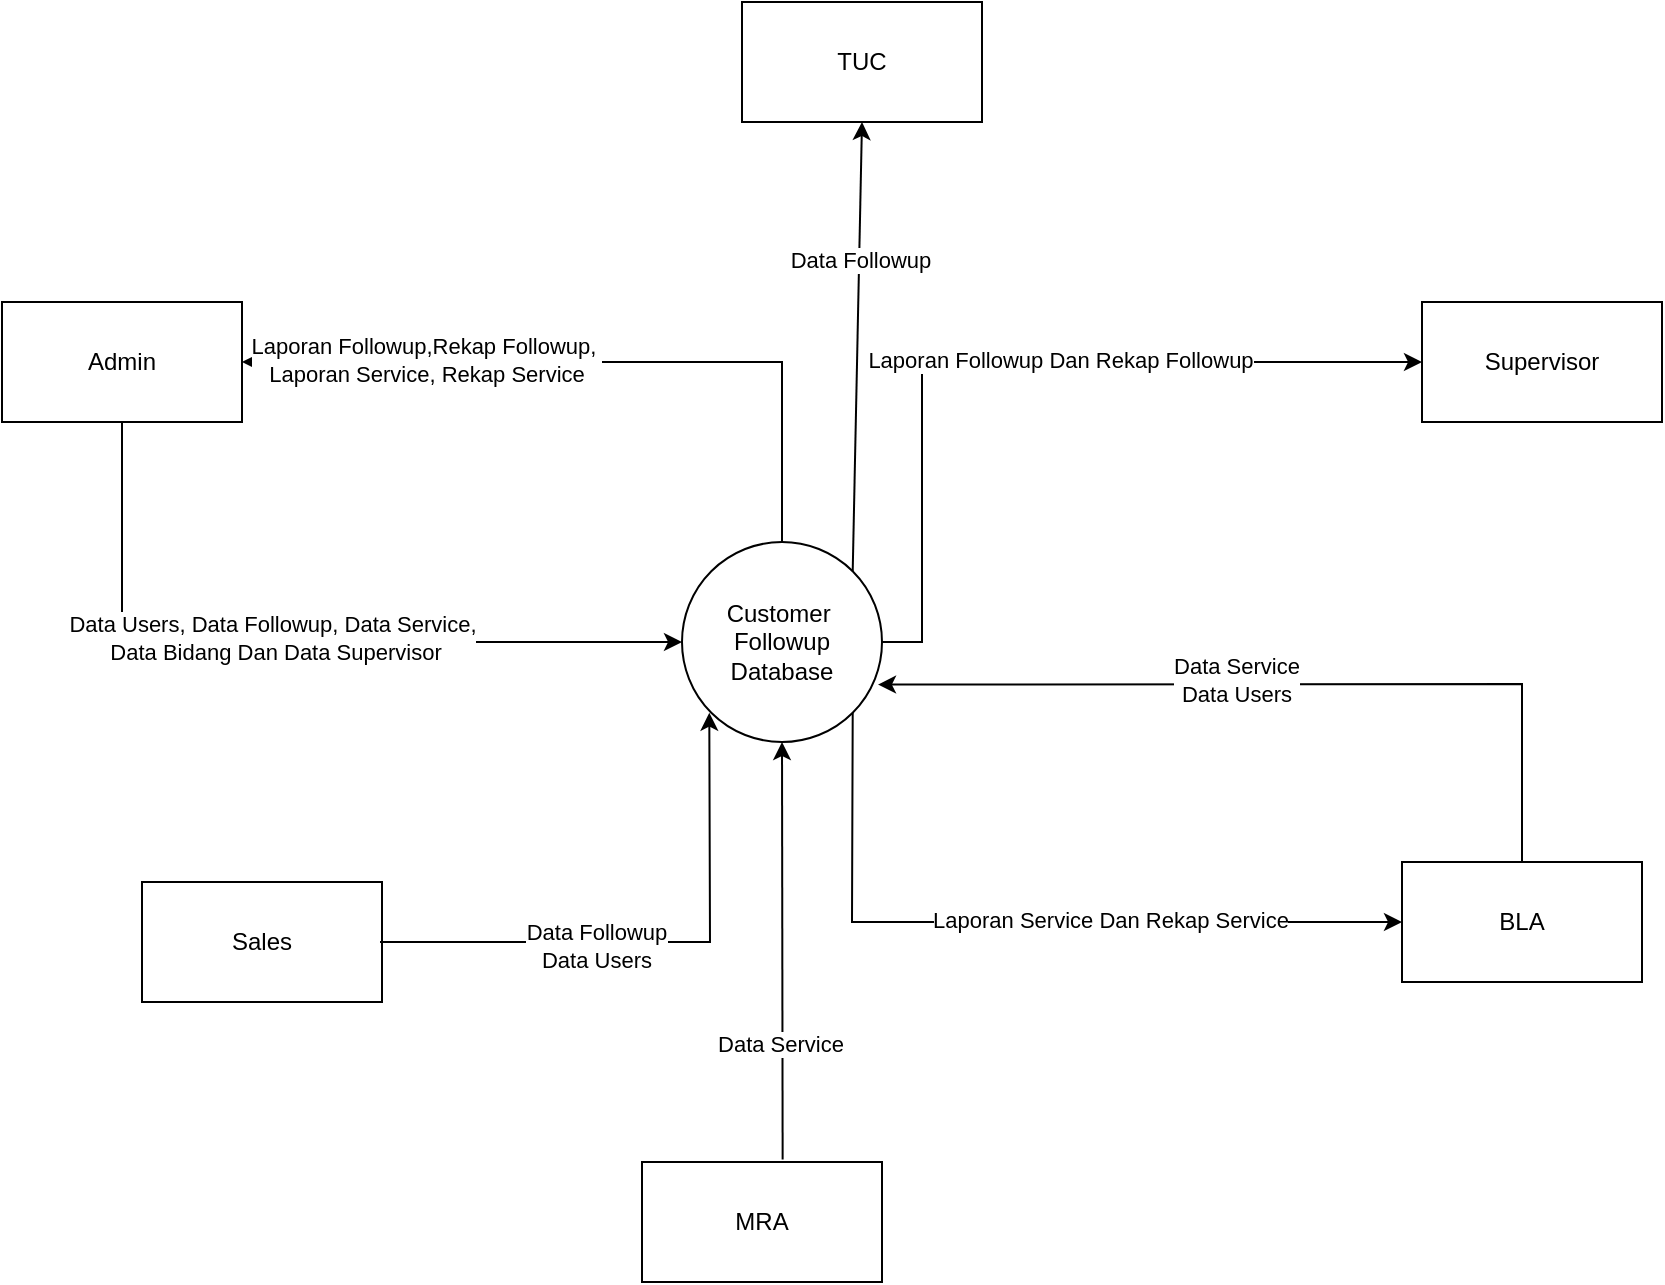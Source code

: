 <mxfile version="24.6.4" type="github" pages="2">
  <diagram name="Page-1" id="epgfFb0skEptq95vjhe1">
    <mxGraphModel dx="934" dy="1352" grid="1" gridSize="10" guides="1" tooltips="1" connect="1" arrows="1" fold="1" page="1" pageScale="1" pageWidth="1169" pageHeight="827" math="0" shadow="0">
      <root>
        <mxCell id="0" />
        <mxCell id="1" parent="0" />
        <mxCell id="VuiifhyWefLbRoHjWOdV-1" value="Customer&amp;nbsp;&lt;div&gt;Followup&lt;/div&gt;&lt;div&gt;Database&lt;/div&gt;" style="shape=ellipse;html=1;dashed=0;whiteSpace=wrap;perimeter=ellipsePerimeter;" parent="1" vertex="1">
          <mxGeometry x="360" y="170" width="100" height="100" as="geometry" />
        </mxCell>
        <mxCell id="VuiifhyWefLbRoHjWOdV-5" value="Supervisor" style="html=1;dashed=0;whiteSpace=wrap;" parent="1" vertex="1">
          <mxGeometry x="730" y="50" width="120" height="60" as="geometry" />
        </mxCell>
        <mxCell id="VuiifhyWefLbRoHjWOdV-14" value="Admin" style="html=1;dashed=0;whiteSpace=wrap;" parent="1" vertex="1">
          <mxGeometry x="20" y="50" width="120" height="60" as="geometry" />
        </mxCell>
        <mxCell id="VuiifhyWefLbRoHjWOdV-15" value="Sales" style="html=1;dashed=0;whiteSpace=wrap;" parent="1" vertex="1">
          <mxGeometry x="90" y="340" width="120" height="60" as="geometry" />
        </mxCell>
        <mxCell id="VuiifhyWefLbRoHjWOdV-16" value="MRA" style="html=1;dashed=0;whiteSpace=wrap;" parent="1" vertex="1">
          <mxGeometry x="340" y="480" width="120" height="60" as="geometry" />
        </mxCell>
        <mxCell id="3bvG3QOUrX4tDnKTCZNF-1" value="BLA" style="html=1;dashed=0;whiteSpace=wrap;" vertex="1" parent="1">
          <mxGeometry x="720" y="330" width="120" height="60" as="geometry" />
        </mxCell>
        <mxCell id="3bvG3QOUrX4tDnKTCZNF-2" value="TUC" style="html=1;dashed=0;whiteSpace=wrap;" vertex="1" parent="1">
          <mxGeometry x="390" y="-100" width="120" height="60" as="geometry" />
        </mxCell>
        <mxCell id="3bvG3QOUrX4tDnKTCZNF-3" value="" style="endArrow=classic;html=1;rounded=0;exitX=0.5;exitY=1;exitDx=0;exitDy=0;entryX=0;entryY=0.5;entryDx=0;entryDy=0;" edge="1" parent="1" source="VuiifhyWefLbRoHjWOdV-14" target="VuiifhyWefLbRoHjWOdV-1">
          <mxGeometry width="50" height="50" relative="1" as="geometry">
            <mxPoint x="390" y="260" as="sourcePoint" />
            <mxPoint x="440" y="210" as="targetPoint" />
            <Array as="points">
              <mxPoint x="80" y="220" />
            </Array>
          </mxGeometry>
        </mxCell>
        <mxCell id="3bvG3QOUrX4tDnKTCZNF-4" value="Data Users, Data Followup, Data Service,&lt;div&gt;&amp;nbsp;Data Bidang Dan Data Supervisor&lt;/div&gt;" style="edgeLabel;html=1;align=center;verticalAlign=middle;resizable=0;points=[];" vertex="1" connectable="0" parent="3bvG3QOUrX4tDnKTCZNF-3">
          <mxGeometry x="-0.054" y="2" relative="1" as="geometry">
            <mxPoint as="offset" />
          </mxGeometry>
        </mxCell>
        <mxCell id="3bvG3QOUrX4tDnKTCZNF-6" value="" style="endArrow=classic;html=1;rounded=0;exitX=1;exitY=0.5;exitDx=0;exitDy=0;entryX=0;entryY=1;entryDx=0;entryDy=0;" edge="1" parent="1">
          <mxGeometry width="50" height="50" relative="1" as="geometry">
            <mxPoint x="209" y="370" as="sourcePoint" />
            <mxPoint x="373.645" y="255.355" as="targetPoint" />
            <Array as="points">
              <mxPoint x="374" y="370" />
            </Array>
          </mxGeometry>
        </mxCell>
        <mxCell id="3bvG3QOUrX4tDnKTCZNF-7" value="Data Followup&lt;div&gt;Data Users&lt;/div&gt;" style="edgeLabel;html=1;align=center;verticalAlign=middle;resizable=0;points=[];" vertex="1" connectable="0" parent="3bvG3QOUrX4tDnKTCZNF-6">
          <mxGeometry x="-0.227" y="-2" relative="1" as="geometry">
            <mxPoint as="offset" />
          </mxGeometry>
        </mxCell>
        <mxCell id="3bvG3QOUrX4tDnKTCZNF-8" value="" style="endArrow=classic;html=1;rounded=0;exitX=0.5;exitY=0;exitDx=0;exitDy=0;entryX=1;entryY=0.5;entryDx=0;entryDy=0;" edge="1" parent="1" source="VuiifhyWefLbRoHjWOdV-1" target="VuiifhyWefLbRoHjWOdV-14">
          <mxGeometry width="50" height="50" relative="1" as="geometry">
            <mxPoint x="410" y="160" as="sourcePoint" />
            <mxPoint x="460" y="110" as="targetPoint" />
            <Array as="points">
              <mxPoint x="410" y="80" />
            </Array>
          </mxGeometry>
        </mxCell>
        <mxCell id="3bvG3QOUrX4tDnKTCZNF-9" value="Laporan Followup,Rekap Followup,&amp;nbsp;&lt;div&gt;Laporan Service, Rekap Service&lt;/div&gt;" style="edgeLabel;html=1;align=center;verticalAlign=middle;resizable=0;points=[];" vertex="1" connectable="0" parent="3bvG3QOUrX4tDnKTCZNF-8">
          <mxGeometry x="0.493" y="-1" relative="1" as="geometry">
            <mxPoint as="offset" />
          </mxGeometry>
        </mxCell>
        <mxCell id="3bvG3QOUrX4tDnKTCZNF-10" value="" style="endArrow=classic;html=1;rounded=0;exitX=1;exitY=0.5;exitDx=0;exitDy=0;entryX=0;entryY=0.5;entryDx=0;entryDy=0;" edge="1" parent="1" source="VuiifhyWefLbRoHjWOdV-1" target="VuiifhyWefLbRoHjWOdV-5">
          <mxGeometry width="50" height="50" relative="1" as="geometry">
            <mxPoint x="380" y="160" as="sourcePoint" />
            <mxPoint x="430" y="110" as="targetPoint" />
            <Array as="points">
              <mxPoint x="480" y="220" />
              <mxPoint x="480" y="80" />
            </Array>
          </mxGeometry>
        </mxCell>
        <mxCell id="3bvG3QOUrX4tDnKTCZNF-12" value="Laporan Followup Dan Rekap Followup" style="edgeLabel;html=1;align=center;verticalAlign=middle;resizable=0;points=[];" vertex="1" connectable="0" parent="3bvG3QOUrX4tDnKTCZNF-10">
          <mxGeometry x="0.114" y="1" relative="1" as="geometry">
            <mxPoint as="offset" />
          </mxGeometry>
        </mxCell>
        <mxCell id="3bvG3QOUrX4tDnKTCZNF-13" value="" style="endArrow=classic;html=1;rounded=0;exitX=1;exitY=1;exitDx=0;exitDy=0;entryX=0;entryY=0.5;entryDx=0;entryDy=0;" edge="1" parent="1" source="VuiifhyWefLbRoHjWOdV-1" target="3bvG3QOUrX4tDnKTCZNF-1">
          <mxGeometry width="50" height="50" relative="1" as="geometry">
            <mxPoint x="590" y="390" as="sourcePoint" />
            <mxPoint x="700" y="360" as="targetPoint" />
            <Array as="points">
              <mxPoint x="445" y="360" />
            </Array>
          </mxGeometry>
        </mxCell>
        <mxCell id="3bvG3QOUrX4tDnKTCZNF-16" value="Laporan Service Dan Rekap Service" style="edgeLabel;html=1;align=center;verticalAlign=middle;resizable=0;points=[];" vertex="1" connectable="0" parent="3bvG3QOUrX4tDnKTCZNF-13">
          <mxGeometry x="0.231" y="1" relative="1" as="geometry">
            <mxPoint as="offset" />
          </mxGeometry>
        </mxCell>
        <mxCell id="3bvG3QOUrX4tDnKTCZNF-14" value="" style="endArrow=classic;html=1;rounded=0;entryX=0.98;entryY=0.713;entryDx=0;entryDy=0;entryPerimeter=0;exitX=0.5;exitY=0;exitDx=0;exitDy=0;" edge="1" parent="1" source="3bvG3QOUrX4tDnKTCZNF-1" target="VuiifhyWefLbRoHjWOdV-1">
          <mxGeometry width="50" height="50" relative="1" as="geometry">
            <mxPoint x="700" y="320" as="sourcePoint" />
            <mxPoint x="550" y="240" as="targetPoint" />
            <Array as="points">
              <mxPoint x="780" y="241" />
            </Array>
          </mxGeometry>
        </mxCell>
        <mxCell id="3bvG3QOUrX4tDnKTCZNF-15" value="Data Service&lt;div&gt;Data Users&lt;/div&gt;" style="edgeLabel;html=1;align=center;verticalAlign=middle;resizable=0;points=[];" vertex="1" connectable="0" parent="3bvG3QOUrX4tDnKTCZNF-14">
          <mxGeometry x="0.131" y="-2" relative="1" as="geometry">
            <mxPoint as="offset" />
          </mxGeometry>
        </mxCell>
        <mxCell id="3bvG3QOUrX4tDnKTCZNF-17" value="" style="endArrow=classic;html=1;rounded=0;exitX=0.586;exitY=-0.021;exitDx=0;exitDy=0;exitPerimeter=0;entryX=0.5;entryY=1;entryDx=0;entryDy=0;" edge="1" parent="1" source="VuiifhyWefLbRoHjWOdV-16" target="VuiifhyWefLbRoHjWOdV-1">
          <mxGeometry width="50" height="50" relative="1" as="geometry">
            <mxPoint x="420" y="460" as="sourcePoint" />
            <mxPoint x="470" y="410" as="targetPoint" />
          </mxGeometry>
        </mxCell>
        <mxCell id="3bvG3QOUrX4tDnKTCZNF-18" value="Data Service" style="edgeLabel;html=1;align=center;verticalAlign=middle;resizable=0;points=[];" vertex="1" connectable="0" parent="3bvG3QOUrX4tDnKTCZNF-17">
          <mxGeometry x="-0.446" y="1" relative="1" as="geometry">
            <mxPoint as="offset" />
          </mxGeometry>
        </mxCell>
        <mxCell id="3bvG3QOUrX4tDnKTCZNF-19" value="" style="endArrow=classic;html=1;rounded=0;exitX=1;exitY=0;exitDx=0;exitDy=0;entryX=0.5;entryY=1;entryDx=0;entryDy=0;" edge="1" parent="1" source="VuiifhyWefLbRoHjWOdV-1" target="3bvG3QOUrX4tDnKTCZNF-2">
          <mxGeometry width="50" height="50" relative="1" as="geometry">
            <mxPoint x="610" y="190" as="sourcePoint" />
            <mxPoint x="660" y="140" as="targetPoint" />
          </mxGeometry>
        </mxCell>
        <mxCell id="3bvG3QOUrX4tDnKTCZNF-20" value="Data Followup" style="edgeLabel;html=1;align=center;verticalAlign=middle;resizable=0;points=[];" vertex="1" connectable="0" parent="3bvG3QOUrX4tDnKTCZNF-19">
          <mxGeometry x="0.398" relative="1" as="geometry">
            <mxPoint y="1" as="offset" />
          </mxGeometry>
        </mxCell>
      </root>
    </mxGraphModel>
  </diagram>
  <diagram id="bucHdOgtdyLKO2n5NT9M" name="Page-2">
    <mxGraphModel dx="794" dy="446" grid="1" gridSize="10" guides="1" tooltips="1" connect="1" arrows="1" fold="1" page="1" pageScale="1" pageWidth="1169" pageHeight="827" math="0" shadow="0">
      <root>
        <mxCell id="0" />
        <mxCell id="1" parent="0" />
        <mxCell id="wO4jeFMkarcU0C4ZVt6F-1" value="Admin" style="html=1;dashed=0;whiteSpace=wrap;" parent="1" vertex="1">
          <mxGeometry x="70" y="210" width="120" height="60" as="geometry" />
        </mxCell>
        <mxCell id="kWxTAtephzZwehLaW-mJ-16" value="Sales" style="html=1;dashed=0;whiteSpace=wrap;" parent="1" vertex="1">
          <mxGeometry x="525" y="210" width="120" height="60" as="geometry" />
        </mxCell>
        <mxCell id="kWxTAtephzZwehLaW-mJ-17" value="MRA" style="html=1;dashed=0;whiteSpace=wrap;" parent="1" vertex="1">
          <mxGeometry x="190" y="500" width="120" height="60" as="geometry" />
        </mxCell>
        <mxCell id="kWxTAtephzZwehLaW-mJ-18" value="Supervisor" style="html=1;dashed=0;whiteSpace=wrap;" parent="1" vertex="1">
          <mxGeometry x="525" y="510" width="120" height="60" as="geometry" />
        </mxCell>
        <mxCell id="kWxTAtephzZwehLaW-mJ-19" value="Hak Akses" style="shape=ellipse;html=1;dashed=0;whiteSpace=wrap;aspect=fixed;perimeter=ellipsePerimeter;" parent="1" vertex="1">
          <mxGeometry x="210" y="350" width="80" height="80" as="geometry" />
        </mxCell>
        <mxCell id="kWxTAtephzZwehLaW-mJ-20" value="" style="endArrow=classic;html=1;rounded=0;entryX=0;entryY=0.5;entryDx=0;entryDy=0;" parent="1" target="kWxTAtephzZwehLaW-mJ-19" edge="1">
          <mxGeometry width="50" height="50" relative="1" as="geometry">
            <mxPoint x="130" y="270" as="sourcePoint" />
            <mxPoint x="130" y="390" as="targetPoint" />
            <Array as="points">
              <mxPoint x="130" y="390" />
            </Array>
          </mxGeometry>
        </mxCell>
        <mxCell id="kWxTAtephzZwehLaW-mJ-21" value="Groups User" style="edgeLabel;html=1;align=center;verticalAlign=middle;resizable=0;points=[];" parent="kWxTAtephzZwehLaW-mJ-20" vertex="1" connectable="0">
          <mxGeometry x="0.307" y="-3" relative="1" as="geometry">
            <mxPoint as="offset" />
          </mxGeometry>
        </mxCell>
        <mxCell id="kWxTAtephzZwehLaW-mJ-22" value="" style="endArrow=classic;html=1;rounded=0;entryX=0.5;entryY=0;entryDx=0;entryDy=0;" parent="1" target="kWxTAtephzZwehLaW-mJ-17" edge="1">
          <mxGeometry width="50" height="50" relative="1" as="geometry">
            <mxPoint x="250" y="430" as="sourcePoint" />
            <mxPoint x="300" y="380" as="targetPoint" />
          </mxGeometry>
        </mxCell>
        <mxCell id="kWxTAtephzZwehLaW-mJ-23" value="Hak Sebagai MRA" style="edgeLabel;html=1;align=center;verticalAlign=middle;resizable=0;points=[];" parent="kWxTAtephzZwehLaW-mJ-22" vertex="1" connectable="0">
          <mxGeometry x="-0.209" relative="1" as="geometry">
            <mxPoint as="offset" />
          </mxGeometry>
        </mxCell>
        <mxCell id="kWxTAtephzZwehLaW-mJ-24" value="" style="endArrow=classic;html=1;rounded=0;" parent="1" edge="1">
          <mxGeometry width="50" height="50" relative="1" as="geometry">
            <mxPoint x="290" y="390" as="sourcePoint" />
            <mxPoint x="590" y="273" as="targetPoint" />
            <Array as="points">
              <mxPoint x="590" y="390" />
            </Array>
          </mxGeometry>
        </mxCell>
        <mxCell id="kWxTAtephzZwehLaW-mJ-25" value="Hak Sebagai Sales" style="edgeLabel;html=1;align=center;verticalAlign=middle;resizable=0;points=[];" parent="kWxTAtephzZwehLaW-mJ-24" vertex="1" connectable="0">
          <mxGeometry x="-0.685" y="-1" relative="1" as="geometry">
            <mxPoint as="offset" />
          </mxGeometry>
        </mxCell>
        <mxCell id="kWxTAtephzZwehLaW-mJ-26" value="" style="endArrow=classic;html=1;rounded=0;exitX=1;exitY=0.608;exitDx=0;exitDy=0;exitPerimeter=0;" parent="1" source="kWxTAtephzZwehLaW-mJ-19" edge="1">
          <mxGeometry width="50" height="50" relative="1" as="geometry">
            <mxPoint x="370" y="420" as="sourcePoint" />
            <mxPoint x="590" y="510" as="targetPoint" />
            <Array as="points">
              <mxPoint x="590" y="400" />
            </Array>
          </mxGeometry>
        </mxCell>
        <mxCell id="kWxTAtephzZwehLaW-mJ-27" value="Hak Sebagai SPV" style="edgeLabel;html=1;align=center;verticalAlign=middle;resizable=0;points=[];" parent="kWxTAtephzZwehLaW-mJ-26" vertex="1" connectable="0">
          <mxGeometry x="-0.221" y="-2" relative="1" as="geometry">
            <mxPoint as="offset" />
          </mxGeometry>
        </mxCell>
        <mxCell id="kWxTAtephzZwehLaW-mJ-28" value="Proses Admin" style="shape=ellipse;html=1;dashed=0;whiteSpace=wrap;aspect=fixed;perimeter=ellipsePerimeter;" parent="1" vertex="1">
          <mxGeometry x="310" y="200" width="80" height="80" as="geometry" />
        </mxCell>
        <mxCell id="kWxTAtephzZwehLaW-mJ-29" value="" style="endArrow=classic;html=1;rounded=0;entryX=0;entryY=0.5;entryDx=0;entryDy=0;exitX=1;exitY=0.5;exitDx=0;exitDy=0;" parent="1" source="wO4jeFMkarcU0C4ZVt6F-1" target="kWxTAtephzZwehLaW-mJ-28" edge="1">
          <mxGeometry width="50" height="50" relative="1" as="geometry">
            <mxPoint x="190" y="250" as="sourcePoint" />
            <mxPoint x="240" y="200" as="targetPoint" />
          </mxGeometry>
        </mxCell>
        <mxCell id="kWxTAtephzZwehLaW-mJ-30" value="Data Cfd" style="edgeLabel;html=1;align=center;verticalAlign=middle;resizable=0;points=[];" parent="kWxTAtephzZwehLaW-mJ-29" vertex="1" connectable="0">
          <mxGeometry x="-0.156" y="1" relative="1" as="geometry">
            <mxPoint as="offset" />
          </mxGeometry>
        </mxCell>
        <mxCell id="jLaEDPg-LHsphMnAViLV-1" value="" style="endArrow=classic;html=1;rounded=0;exitX=1;exitY=0.5;exitDx=0;exitDy=0;entryX=0;entryY=0.5;entryDx=0;entryDy=0;" parent="1" source="kWxTAtephzZwehLaW-mJ-28" target="kWxTAtephzZwehLaW-mJ-16" edge="1">
          <mxGeometry width="50" height="50" relative="1" as="geometry">
            <mxPoint x="400" y="250" as="sourcePoint" />
            <mxPoint x="450" y="200" as="targetPoint" />
          </mxGeometry>
        </mxCell>
        <mxCell id="KknBLqd-jZx_YEj8hTZS-1" value="Informasi Data Cfd" style="edgeLabel;html=1;align=center;verticalAlign=middle;resizable=0;points=[];" parent="jLaEDPg-LHsphMnAViLV-1" vertex="1" connectable="0">
          <mxGeometry x="-0.072" y="-1" relative="1" as="geometry">
            <mxPoint as="offset" />
          </mxGeometry>
        </mxCell>
        <mxCell id="KknBLqd-jZx_YEj8hTZS-2" value="Followup" style="shape=ellipse;html=1;dashed=0;whiteSpace=wrap;aspect=fixed;perimeter=ellipsePerimeter;" parent="1" vertex="1">
          <mxGeometry x="720" y="340" width="80" height="80" as="geometry" />
        </mxCell>
        <mxCell id="KknBLqd-jZx_YEj8hTZS-3" value="" style="endArrow=classic;html=1;rounded=0;" parent="1" edge="1">
          <mxGeometry width="50" height="50" relative="1" as="geometry">
            <mxPoint x="640" y="240" as="sourcePoint" />
            <mxPoint x="760" y="340" as="targetPoint" />
            <Array as="points">
              <mxPoint x="760" y="240" />
            </Array>
          </mxGeometry>
        </mxCell>
        <mxCell id="KknBLqd-jZx_YEj8hTZS-4" value="Difollowup" style="edgeLabel;html=1;align=center;verticalAlign=middle;resizable=0;points=[];" parent="KknBLqd-jZx_YEj8hTZS-3" vertex="1" connectable="0">
          <mxGeometry x="-0.348" y="-3" relative="1" as="geometry">
            <mxPoint as="offset" />
          </mxGeometry>
        </mxCell>
        <mxCell id="KknBLqd-jZx_YEj8hTZS-5" value="" style="endArrow=classic;html=1;rounded=0;entryX=1;entryY=0.5;entryDx=0;entryDy=0;exitX=0.5;exitY=1;exitDx=0;exitDy=0;" parent="1" source="KknBLqd-jZx_YEj8hTZS-2" target="kWxTAtephzZwehLaW-mJ-18" edge="1">
          <mxGeometry width="50" height="50" relative="1" as="geometry">
            <mxPoint x="760" y="540" as="sourcePoint" />
            <mxPoint x="770" y="520" as="targetPoint" />
            <Array as="points">
              <mxPoint x="760" y="540" />
            </Array>
          </mxGeometry>
        </mxCell>
        <mxCell id="O-w3XqivumTmizOMCyT_-1" value="Laporan Pengisian Harian, Validasi Data,&amp;nbsp;&lt;span style=&quot;background-color: initial;&quot;&gt;Repeat Order,&amp;nbsp;&lt;/span&gt;&lt;div&gt;&lt;span style=&quot;background-color: initial;&quot;&gt;Trade in, Referensi Database, Dan Service Persupervisor&lt;/span&gt;&lt;/div&gt;" style="text;html=1;align=center;verticalAlign=middle;resizable=0;points=[];autosize=1;strokeColor=none;fillColor=none;" parent="1" vertex="1">
          <mxGeometry x="470" y="580" width="330" height="40" as="geometry" />
        </mxCell>
        <mxCell id="O-w3XqivumTmizOMCyT_-3" value="" style="endArrow=classic;html=1;rounded=0;entryX=0.5;entryY=0;entryDx=0;entryDy=0;" parent="1" target="wO4jeFMkarcU0C4ZVt6F-1" edge="1">
          <mxGeometry width="50" height="50" relative="1" as="geometry">
            <mxPoint x="800" y="380" as="sourcePoint" />
            <mxPoint x="840" y="200" as="targetPoint" />
            <Array as="points">
              <mxPoint x="800" y="120" />
              <mxPoint x="130" y="120" />
            </Array>
          </mxGeometry>
        </mxCell>
        <mxCell id="vgr7Y8x-uei_yW5KfCQD-1" value="Laporan Pengisian Harian, Validasi Data,&amp;nbsp;&lt;div&gt;Repeat Order, Trade in, Referensi Database, Dan Service&lt;/div&gt;" style="text;html=1;align=center;verticalAlign=middle;resizable=0;points=[];autosize=1;strokeColor=none;fillColor=none;" parent="1" vertex="1">
          <mxGeometry x="160" y="70" width="330" height="40" as="geometry" />
        </mxCell>
        <mxCell id="vgr7Y8x-uei_yW5KfCQD-2" value="" style="endArrow=classic;html=1;rounded=0;entryX=0.422;entryY=1.089;entryDx=0;entryDy=0;entryPerimeter=0;" parent="1" target="kWxTAtephzZwehLaW-mJ-17" edge="1">
          <mxGeometry width="50" height="50" relative="1" as="geometry">
            <mxPoint x="800" y="390" as="sourcePoint" />
            <mxPoint x="810" y="640.667" as="targetPoint" />
            <Array as="points">
              <mxPoint x="800" y="640" />
              <mxPoint x="241" y="640" />
            </Array>
          </mxGeometry>
        </mxCell>
        <mxCell id="vgr7Y8x-uei_yW5KfCQD-3" value="Laporan Service" style="edgeLabel;html=1;align=center;verticalAlign=middle;resizable=0;points=[];" parent="vgr7Y8x-uei_yW5KfCQD-2" vertex="1" connectable="0">
          <mxGeometry x="0.324" relative="1" as="geometry">
            <mxPoint as="offset" />
          </mxGeometry>
        </mxCell>
        <mxCell id="vgr7Y8x-uei_yW5KfCQD-4" value="" style="endArrow=classic;html=1;rounded=0;" parent="1" edge="1">
          <mxGeometry width="50" height="50" relative="1" as="geometry">
            <mxPoint x="800" y="380" as="sourcePoint" />
            <mxPoint x="940" y="380" as="targetPoint" />
          </mxGeometry>
        </mxCell>
        <mxCell id="vgr7Y8x-uei_yW5KfCQD-7" value="Data Follow Up" style="edgeLabel;html=1;align=center;verticalAlign=middle;resizable=0;points=[];" parent="vgr7Y8x-uei_yW5KfCQD-4" vertex="1" connectable="0">
          <mxGeometry x="-0.152" y="-3" relative="1" as="geometry">
            <mxPoint as="offset" />
          </mxGeometry>
        </mxCell>
        <mxCell id="vgr7Y8x-uei_yW5KfCQD-5" value="Follow Up" style="html=1;dashed=0;whiteSpace=wrap;shape=partialRectangle;right=0;left=0;rotation=90;" parent="1" vertex="1">
          <mxGeometry x="910" y="350" width="100" height="30" as="geometry" />
        </mxCell>
        <mxCell id="vgr7Y8x-uei_yW5KfCQD-6" value="" style="endArrow=classic;html=1;rounded=0;" parent="1" edge="1">
          <mxGeometry width="50" height="50" relative="1" as="geometry">
            <mxPoint x="940" y="360" as="sourcePoint" />
            <mxPoint x="800" y="360" as="targetPoint" />
          </mxGeometry>
        </mxCell>
        <mxCell id="vgr7Y8x-uei_yW5KfCQD-8" value="Data Follow up" style="edgeLabel;html=1;align=center;verticalAlign=middle;resizable=0;points=[];" parent="vgr7Y8x-uei_yW5KfCQD-6" vertex="1" connectable="0">
          <mxGeometry x="-0.248" y="1" relative="1" as="geometry">
            <mxPoint as="offset" />
          </mxGeometry>
        </mxCell>
      </root>
    </mxGraphModel>
  </diagram>
</mxfile>
